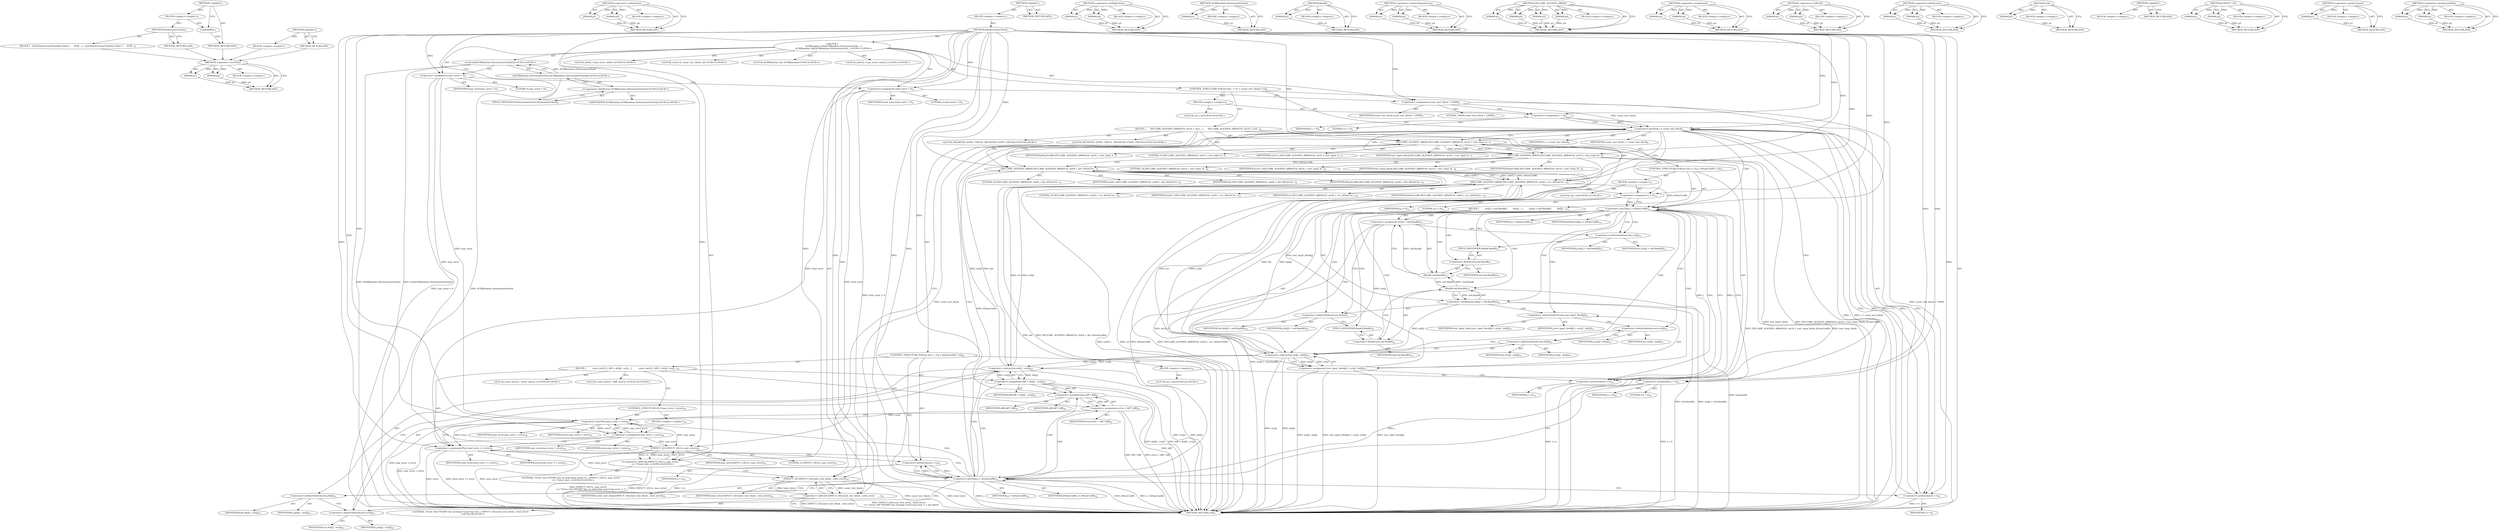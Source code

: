 digraph "&lt;global&gt;" {
vulnerable_199 [label=<(METHOD,&lt;operator&gt;.lessThan)>];
vulnerable_200 [label=<(PARAM,p1)>];
vulnerable_201 [label=<(PARAM,p2)>];
vulnerable_202 [label=<(BLOCK,&lt;empty&gt;,&lt;empty&gt;)>];
vulnerable_203 [label=<(METHOD_RETURN,ANY)>];
vulnerable_224 [label=<(METHOD,&lt;operator&gt;.subtraction)>];
vulnerable_225 [label=<(PARAM,p1)>];
vulnerable_226 [label=<(PARAM,p2)>];
vulnerable_227 [label=<(BLOCK,&lt;empty&gt;,&lt;empty&gt;)>];
vulnerable_228 [label=<(METHOD_RETURN,ANY)>];
vulnerable_6 [label=<(METHOD,&lt;global&gt;)<SUB>1</SUB>>];
vulnerable_7 [label=<(BLOCK,&lt;empty&gt;,&lt;empty&gt;)<SUB>1</SUB>>];
vulnerable_8 [label=<(METHOD,RunAccuracyCheck)<SUB>1</SUB>>];
vulnerable_9 [label="<(BLOCK,{
     ACMRandom rnd(ACMRandom::DeterministicSe...,{
     ACMRandom rnd(ACMRandom::DeterministicSe...)<SUB>1</SUB>>"];
vulnerable_10 [label="<(LOCAL,ACMRandom rnd: ACMRandom)<SUB>2</SUB>>"];
vulnerable_11 [label="<(rnd,rnd(ACMRandom::DeterministicSeed()))<SUB>2</SUB>>"];
vulnerable_12 [label="<(ACMRandom.DeterministicSeed,ACMRandom::DeterministicSeed())<SUB>2</SUB>>"];
vulnerable_13 [label="<(&lt;operator&gt;.fieldAccess,ACMRandom::DeterministicSeed)<SUB>2</SUB>>"];
vulnerable_14 [label="<(IDENTIFIER,ACMRandom,ACMRandom::DeterministicSeed())<SUB>2</SUB>>"];
vulnerable_15 [label=<(FIELD_IDENTIFIER,DeterministicSeed,DeterministicSeed)<SUB>2</SUB>>];
vulnerable_16 [label="<(LOCAL,uint32_t max_error: uint32_t)<SUB>3</SUB>>"];
vulnerable_17 [label=<(&lt;operator&gt;.assignment,max_error = 0)<SUB>3</SUB>>];
vulnerable_18 [label=<(IDENTIFIER,max_error,max_error = 0)<SUB>3</SUB>>];
vulnerable_19 [label=<(LITERAL,0,max_error = 0)<SUB>3</SUB>>];
vulnerable_20 [label="<(LOCAL,int64_t total_error: int64_t)<SUB>4</SUB>>"];
vulnerable_21 [label=<(&lt;operator&gt;.assignment,total_error = 0)<SUB>4</SUB>>];
vulnerable_22 [label=<(IDENTIFIER,total_error,total_error = 0)<SUB>4</SUB>>];
vulnerable_23 [label=<(LITERAL,0,total_error = 0)<SUB>4</SUB>>];
vulnerable_24 [label="<(LOCAL,const int count_test_block: int)<SUB>5</SUB>>"];
vulnerable_25 [label=<(&lt;operator&gt;.assignment,count_test_block = 10000)<SUB>5</SUB>>];
vulnerable_26 [label=<(IDENTIFIER,count_test_block,count_test_block = 10000)<SUB>5</SUB>>];
vulnerable_27 [label=<(LITERAL,10000,count_test_block = 10000)<SUB>5</SUB>>];
vulnerable_28 [label=<(CONTROL_STRUCTURE,FOR,for (int i = 0;i &lt; count_test_block;++i))<SUB>6</SUB>>];
vulnerable_29 [label=<(BLOCK,&lt;empty&gt;,&lt;empty&gt;)<SUB>6</SUB>>];
vulnerable_30 [label="<(LOCAL,int i: int)<SUB>6</SUB>>"];
vulnerable_31 [label=<(&lt;operator&gt;.assignment,i = 0)<SUB>6</SUB>>];
vulnerable_32 [label=<(IDENTIFIER,i,i = 0)<SUB>6</SUB>>];
vulnerable_33 [label=<(LITERAL,0,i = 0)<SUB>6</SUB>>];
vulnerable_34 [label=<(&lt;operator&gt;.lessThan,i &lt; count_test_block)<SUB>6</SUB>>];
vulnerable_35 [label=<(IDENTIFIER,i,i &lt; count_test_block)<SUB>6</SUB>>];
vulnerable_36 [label=<(IDENTIFIER,count_test_block,i &lt; count_test_block)<SUB>6</SUB>>];
vulnerable_37 [label=<(&lt;operator&gt;.preIncrement,++i)<SUB>6</SUB>>];
vulnerable_38 [label=<(IDENTIFIER,i,++i)<SUB>6</SUB>>];
vulnerable_39 [label=<(BLOCK,{
      DECLARE_ALIGNED_ARRAY(16, int16_t, test...,{
      DECLARE_ALIGNED_ARRAY(16, int16_t, test...)<SUB>6</SUB>>];
vulnerable_40 [label=<(DECLARE_ALIGNED_ARRAY,DECLARE_ALIGNED_ARRAY(16, int16_t, test_input_b...)<SUB>7</SUB>>];
vulnerable_41 [label=<(LITERAL,16,DECLARE_ALIGNED_ARRAY(16, int16_t, test_input_b...)<SUB>7</SUB>>];
vulnerable_42 [label=<(IDENTIFIER,int16_t,DECLARE_ALIGNED_ARRAY(16, int16_t, test_input_b...)<SUB>7</SUB>>];
vulnerable_43 [label=<(IDENTIFIER,test_input_block,DECLARE_ALIGNED_ARRAY(16, int16_t, test_input_b...)<SUB>7</SUB>>];
vulnerable_44 [label=<(IDENTIFIER,kNumCoeffs,DECLARE_ALIGNED_ARRAY(16, int16_t, test_input_b...)<SUB>7</SUB>>];
vulnerable_45 [label=<(DECLARE_ALIGNED_ARRAY,DECLARE_ALIGNED_ARRAY(16, int16_t, test_temp_bl...)<SUB>8</SUB>>];
vulnerable_46 [label=<(LITERAL,16,DECLARE_ALIGNED_ARRAY(16, int16_t, test_temp_bl...)<SUB>8</SUB>>];
vulnerable_47 [label=<(IDENTIFIER,int16_t,DECLARE_ALIGNED_ARRAY(16, int16_t, test_temp_bl...)<SUB>8</SUB>>];
vulnerable_48 [label=<(IDENTIFIER,test_temp_block,DECLARE_ALIGNED_ARRAY(16, int16_t, test_temp_bl...)<SUB>8</SUB>>];
vulnerable_49 [label=<(IDENTIFIER,kNumCoeffs,DECLARE_ALIGNED_ARRAY(16, int16_t, test_temp_bl...)<SUB>8</SUB>>];
vulnerable_50 [label=<(DECLARE_ALIGNED_ARRAY,DECLARE_ALIGNED_ARRAY(16, uint8_t, dst, kNumCoe...)<SUB>9</SUB>>];
vulnerable_51 [label=<(LITERAL,16,DECLARE_ALIGNED_ARRAY(16, uint8_t, dst, kNumCoe...)<SUB>9</SUB>>];
vulnerable_52 [label=<(IDENTIFIER,uint8_t,DECLARE_ALIGNED_ARRAY(16, uint8_t, dst, kNumCoe...)<SUB>9</SUB>>];
vulnerable_53 [label=<(IDENTIFIER,dst,DECLARE_ALIGNED_ARRAY(16, uint8_t, dst, kNumCoe...)<SUB>9</SUB>>];
vulnerable_54 [label=<(IDENTIFIER,kNumCoeffs,DECLARE_ALIGNED_ARRAY(16, uint8_t, dst, kNumCoe...)<SUB>9</SUB>>];
vulnerable_55 [label=<(DECLARE_ALIGNED_ARRAY,DECLARE_ALIGNED_ARRAY(16, uint8_t, src, kNumCoe...)<SUB>10</SUB>>];
vulnerable_56 [label=<(LITERAL,16,DECLARE_ALIGNED_ARRAY(16, uint8_t, src, kNumCoe...)<SUB>10</SUB>>];
vulnerable_57 [label=<(IDENTIFIER,uint8_t,DECLARE_ALIGNED_ARRAY(16, uint8_t, src, kNumCoe...)<SUB>10</SUB>>];
vulnerable_58 [label=<(IDENTIFIER,src,DECLARE_ALIGNED_ARRAY(16, uint8_t, src, kNumCoe...)<SUB>10</SUB>>];
vulnerable_59 [label=<(IDENTIFIER,kNumCoeffs,DECLARE_ALIGNED_ARRAY(16, uint8_t, src, kNumCoe...)<SUB>10</SUB>>];
vulnerable_60 [label=<(CONTROL_STRUCTURE,FOR,for (int j = 0;j &lt; kNumCoeffs;++j))<SUB>12</SUB>>];
vulnerable_61 [label=<(BLOCK,&lt;empty&gt;,&lt;empty&gt;)<SUB>12</SUB>>];
vulnerable_62 [label="<(LOCAL,int j: int)<SUB>12</SUB>>"];
vulnerable_63 [label=<(&lt;operator&gt;.assignment,j = 0)<SUB>12</SUB>>];
vulnerable_64 [label=<(IDENTIFIER,j,j = 0)<SUB>12</SUB>>];
vulnerable_65 [label=<(LITERAL,0,j = 0)<SUB>12</SUB>>];
vulnerable_66 [label=<(&lt;operator&gt;.lessThan,j &lt; kNumCoeffs)<SUB>12</SUB>>];
vulnerable_67 [label=<(IDENTIFIER,j,j &lt; kNumCoeffs)<SUB>12</SUB>>];
vulnerable_68 [label=<(IDENTIFIER,kNumCoeffs,j &lt; kNumCoeffs)<SUB>12</SUB>>];
vulnerable_69 [label=<(&lt;operator&gt;.preIncrement,++j)<SUB>12</SUB>>];
vulnerable_70 [label=<(IDENTIFIER,j,++j)<SUB>12</SUB>>];
vulnerable_71 [label=<(BLOCK,{
        src[j] = rnd.Rand8();
        dst[j] ...,{
        src[j] = rnd.Rand8();
        dst[j] ...)<SUB>12</SUB>>];
vulnerable_72 [label=<(&lt;operator&gt;.assignment,src[j] = rnd.Rand8())<SUB>13</SUB>>];
vulnerable_73 [label=<(&lt;operator&gt;.indirectIndexAccess,src[j])<SUB>13</SUB>>];
vulnerable_74 [label=<(IDENTIFIER,src,src[j] = rnd.Rand8())<SUB>13</SUB>>];
vulnerable_75 [label=<(IDENTIFIER,j,src[j] = rnd.Rand8())<SUB>13</SUB>>];
vulnerable_76 [label=<(Rand8,rnd.Rand8())<SUB>13</SUB>>];
vulnerable_77 [label=<(&lt;operator&gt;.fieldAccess,rnd.Rand8)<SUB>13</SUB>>];
vulnerable_78 [label=<(IDENTIFIER,rnd,rnd.Rand8())<SUB>13</SUB>>];
vulnerable_79 [label=<(FIELD_IDENTIFIER,Rand8,Rand8)<SUB>13</SUB>>];
vulnerable_80 [label=<(&lt;operator&gt;.assignment,dst[j] = rnd.Rand8())<SUB>14</SUB>>];
vulnerable_81 [label=<(&lt;operator&gt;.indirectIndexAccess,dst[j])<SUB>14</SUB>>];
vulnerable_82 [label=<(IDENTIFIER,dst,dst[j] = rnd.Rand8())<SUB>14</SUB>>];
vulnerable_83 [label=<(IDENTIFIER,j,dst[j] = rnd.Rand8())<SUB>14</SUB>>];
vulnerable_84 [label=<(Rand8,rnd.Rand8())<SUB>14</SUB>>];
vulnerable_85 [label=<(&lt;operator&gt;.fieldAccess,rnd.Rand8)<SUB>14</SUB>>];
vulnerable_86 [label=<(IDENTIFIER,rnd,rnd.Rand8())<SUB>14</SUB>>];
vulnerable_87 [label=<(FIELD_IDENTIFIER,Rand8,Rand8)<SUB>14</SUB>>];
vulnerable_88 [label=<(&lt;operator&gt;.assignment,test_input_block[j] = src[j] - dst[j])<SUB>15</SUB>>];
vulnerable_89 [label=<(&lt;operator&gt;.indirectIndexAccess,test_input_block[j])<SUB>15</SUB>>];
vulnerable_90 [label=<(IDENTIFIER,test_input_block,test_input_block[j] = src[j] - dst[j])<SUB>15</SUB>>];
vulnerable_91 [label=<(IDENTIFIER,j,test_input_block[j] = src[j] - dst[j])<SUB>15</SUB>>];
vulnerable_92 [label=<(&lt;operator&gt;.subtraction,src[j] - dst[j])<SUB>15</SUB>>];
vulnerable_93 [label=<(&lt;operator&gt;.indirectIndexAccess,src[j])<SUB>15</SUB>>];
vulnerable_94 [label=<(IDENTIFIER,src,src[j] - dst[j])<SUB>15</SUB>>];
vulnerable_95 [label=<(IDENTIFIER,j,src[j] - dst[j])<SUB>15</SUB>>];
vulnerable_96 [label=<(&lt;operator&gt;.indirectIndexAccess,dst[j])<SUB>15</SUB>>];
vulnerable_97 [label=<(IDENTIFIER,dst,src[j] - dst[j])<SUB>15</SUB>>];
vulnerable_98 [label=<(IDENTIFIER,j,src[j] - dst[j])<SUB>15</SUB>>];
vulnerable_99 [label="<(LOCAL,REGISTER_STATE_CHECK : REGISTER_STATE_CHECK)<SUB>18</SUB>>"];
vulnerable_100 [label="<(LOCAL,REGISTER_STATE_CHECK : REGISTER_STATE_CHECK)<SUB>20</SUB>>"];
vulnerable_101 [label=<(CONTROL_STRUCTURE,FOR,for (int j = 0;j &lt; kNumCoeffs;++j))<SUB>22</SUB>>];
vulnerable_102 [label=<(BLOCK,&lt;empty&gt;,&lt;empty&gt;)<SUB>22</SUB>>];
vulnerable_103 [label="<(LOCAL,int j: int)<SUB>22</SUB>>"];
vulnerable_104 [label=<(&lt;operator&gt;.assignment,j = 0)<SUB>22</SUB>>];
vulnerable_105 [label=<(IDENTIFIER,j,j = 0)<SUB>22</SUB>>];
vulnerable_106 [label=<(LITERAL,0,j = 0)<SUB>22</SUB>>];
vulnerable_107 [label=<(&lt;operator&gt;.lessThan,j &lt; kNumCoeffs)<SUB>22</SUB>>];
vulnerable_108 [label=<(IDENTIFIER,j,j &lt; kNumCoeffs)<SUB>22</SUB>>];
vulnerable_109 [label=<(IDENTIFIER,kNumCoeffs,j &lt; kNumCoeffs)<SUB>22</SUB>>];
vulnerable_110 [label=<(&lt;operator&gt;.preIncrement,++j)<SUB>22</SUB>>];
vulnerable_111 [label=<(IDENTIFIER,j,++j)<SUB>22</SUB>>];
vulnerable_112 [label=<(BLOCK,{
         const uint32_t diff = dst[j] - src[j...,{
         const uint32_t diff = dst[j] - src[j...)<SUB>22</SUB>>];
vulnerable_113 [label="<(LOCAL,const uint32_t diff: uint32_t)<SUB>23</SUB>>"];
vulnerable_114 [label=<(&lt;operator&gt;.assignment,diff = dst[j] - src[j])<SUB>23</SUB>>];
vulnerable_115 [label=<(IDENTIFIER,diff,diff = dst[j] - src[j])<SUB>23</SUB>>];
vulnerable_116 [label=<(&lt;operator&gt;.subtraction,dst[j] - src[j])<SUB>23</SUB>>];
vulnerable_117 [label=<(&lt;operator&gt;.indirectIndexAccess,dst[j])<SUB>23</SUB>>];
vulnerable_118 [label=<(IDENTIFIER,dst,dst[j] - src[j])<SUB>23</SUB>>];
vulnerable_119 [label=<(IDENTIFIER,j,dst[j] - src[j])<SUB>23</SUB>>];
vulnerable_120 [label=<(&lt;operator&gt;.indirectIndexAccess,src[j])<SUB>23</SUB>>];
vulnerable_121 [label=<(IDENTIFIER,src,dst[j] - src[j])<SUB>23</SUB>>];
vulnerable_122 [label=<(IDENTIFIER,j,dst[j] - src[j])<SUB>23</SUB>>];
vulnerable_123 [label="<(LOCAL,const uint32_t error: uint32_t)<SUB>24</SUB>>"];
vulnerable_124 [label=<(&lt;operator&gt;.assignment,error = diff * diff)<SUB>24</SUB>>];
vulnerable_125 [label=<(IDENTIFIER,error,error = diff * diff)<SUB>24</SUB>>];
vulnerable_126 [label=<(&lt;operator&gt;.multiplication,diff * diff)<SUB>24</SUB>>];
vulnerable_127 [label=<(IDENTIFIER,diff,diff * diff)<SUB>24</SUB>>];
vulnerable_128 [label=<(IDENTIFIER,diff,diff * diff)<SUB>24</SUB>>];
vulnerable_129 [label=<(CONTROL_STRUCTURE,IF,if (max_error &lt; error))<SUB>25</SUB>>];
vulnerable_130 [label=<(&lt;operator&gt;.lessThan,max_error &lt; error)<SUB>25</SUB>>];
vulnerable_131 [label=<(IDENTIFIER,max_error,max_error &lt; error)<SUB>25</SUB>>];
vulnerable_132 [label=<(IDENTIFIER,error,max_error &lt; error)<SUB>25</SUB>>];
vulnerable_133 [label=<(BLOCK,&lt;empty&gt;,&lt;empty&gt;)<SUB>26</SUB>>];
vulnerable_134 [label=<(&lt;operator&gt;.assignment,max_error = error)<SUB>26</SUB>>];
vulnerable_135 [label=<(IDENTIFIER,max_error,max_error = error)<SUB>26</SUB>>];
vulnerable_136 [label=<(IDENTIFIER,error,max_error = error)<SUB>26</SUB>>];
vulnerable_137 [label=<(&lt;operator&gt;.assignmentPlus,total_error += error)<SUB>27</SUB>>];
vulnerable_138 [label=<(IDENTIFIER,total_error,total_error += error)<SUB>27</SUB>>];
vulnerable_139 [label=<(IDENTIFIER,error,total_error += error)<SUB>27</SUB>>];
vulnerable_140 [label="<(&lt;operator&gt;.shiftLeft,EXPECT_GE(1u, max_error)
        &lt;&lt; &quot;Error: 4x4...)<SUB>32</SUB>>"];
vulnerable_141 [label=<(EXPECT_GE,EXPECT_GE(1u, max_error))<SUB>32</SUB>>];
vulnerable_142 [label=<(LITERAL,1u,EXPECT_GE(1u, max_error))<SUB>32</SUB>>];
vulnerable_143 [label=<(IDENTIFIER,max_error,EXPECT_GE(1u, max_error))<SUB>32</SUB>>];
vulnerable_144 [label="<(LITERAL,&quot;Error: 4x4 FHT/IHT has an individual round tri...,EXPECT_GE(1u, max_error)
        &lt;&lt; &quot;Error: 4x4...)<SUB>33</SUB>>"];
vulnerable_145 [label=<(&lt;operator&gt;.shiftLeft,EXPECT_GE(count_test_block , total_error)
     ...)<SUB>35</SUB>>];
vulnerable_146 [label=<(EXPECT_GE,EXPECT_GE(count_test_block , total_error))<SUB>35</SUB>>];
vulnerable_147 [label=<(IDENTIFIER,count_test_block,EXPECT_GE(count_test_block , total_error))<SUB>35</SUB>>];
vulnerable_148 [label=<(IDENTIFIER,total_error,EXPECT_GE(count_test_block , total_error))<SUB>35</SUB>>];
vulnerable_149 [label="<(LITERAL,&quot;Error: 4x4 FHT/IHT has average round trip erro...,EXPECT_GE(count_test_block , total_error)
     ...)<SUB>36</SUB>>"];
vulnerable_150 [label=<(METHOD_RETURN,void)<SUB>1</SUB>>];
vulnerable_152 [label=<(METHOD_RETURN,ANY)<SUB>1</SUB>>];
vulnerable_229 [label=<(METHOD,&lt;operator&gt;.multiplication)>];
vulnerable_230 [label=<(PARAM,p1)>];
vulnerable_231 [label=<(PARAM,p2)>];
vulnerable_232 [label=<(BLOCK,&lt;empty&gt;,&lt;empty&gt;)>];
vulnerable_233 [label=<(METHOD_RETURN,ANY)>];
vulnerable_185 [label=<(METHOD,ACMRandom.DeterministicSeed)>];
vulnerable_186 [label=<(PARAM,p1)>];
vulnerable_187 [label=<(BLOCK,&lt;empty&gt;,&lt;empty&gt;)>];
vulnerable_188 [label=<(METHOD_RETURN,ANY)>];
vulnerable_220 [label=<(METHOD,Rand8)>];
vulnerable_221 [label=<(PARAM,p1)>];
vulnerable_222 [label=<(BLOCK,&lt;empty&gt;,&lt;empty&gt;)>];
vulnerable_223 [label=<(METHOD_RETURN,ANY)>];
vulnerable_215 [label=<(METHOD,&lt;operator&gt;.indirectIndexAccess)>];
vulnerable_216 [label=<(PARAM,p1)>];
vulnerable_217 [label=<(PARAM,p2)>];
vulnerable_218 [label=<(BLOCK,&lt;empty&gt;,&lt;empty&gt;)>];
vulnerable_219 [label=<(METHOD_RETURN,ANY)>];
vulnerable_208 [label=<(METHOD,DECLARE_ALIGNED_ARRAY)>];
vulnerable_209 [label=<(PARAM,p1)>];
vulnerable_210 [label=<(PARAM,p2)>];
vulnerable_211 [label=<(PARAM,p3)>];
vulnerable_212 [label=<(PARAM,p4)>];
vulnerable_213 [label=<(BLOCK,&lt;empty&gt;,&lt;empty&gt;)>];
vulnerable_214 [label=<(METHOD_RETURN,ANY)>];
vulnerable_194 [label=<(METHOD,&lt;operator&gt;.assignment)>];
vulnerable_195 [label=<(PARAM,p1)>];
vulnerable_196 [label=<(PARAM,p2)>];
vulnerable_197 [label=<(BLOCK,&lt;empty&gt;,&lt;empty&gt;)>];
vulnerable_198 [label=<(METHOD_RETURN,ANY)>];
vulnerable_239 [label=<(METHOD,&lt;operator&gt;.shiftLeft)>];
vulnerable_240 [label=<(PARAM,p1)>];
vulnerable_241 [label=<(PARAM,p2)>];
vulnerable_242 [label=<(BLOCK,&lt;empty&gt;,&lt;empty&gt;)>];
vulnerable_243 [label=<(METHOD_RETURN,ANY)>];
vulnerable_189 [label=<(METHOD,&lt;operator&gt;.fieldAccess)>];
vulnerable_190 [label=<(PARAM,p1)>];
vulnerable_191 [label=<(PARAM,p2)>];
vulnerable_192 [label=<(BLOCK,&lt;empty&gt;,&lt;empty&gt;)>];
vulnerable_193 [label=<(METHOD_RETURN,ANY)>];
vulnerable_181 [label=<(METHOD,rnd)>];
vulnerable_182 [label=<(PARAM,p1)>];
vulnerable_183 [label=<(BLOCK,&lt;empty&gt;,&lt;empty&gt;)>];
vulnerable_184 [label=<(METHOD_RETURN,ANY)>];
vulnerable_175 [label=<(METHOD,&lt;global&gt;)<SUB>1</SUB>>];
vulnerable_176 [label=<(BLOCK,&lt;empty&gt;,&lt;empty&gt;)>];
vulnerable_177 [label=<(METHOD_RETURN,ANY)>];
vulnerable_244 [label=<(METHOD,EXPECT_GE)>];
vulnerable_245 [label=<(PARAM,p1)>];
vulnerable_246 [label=<(PARAM,p2)>];
vulnerable_247 [label=<(BLOCK,&lt;empty&gt;,&lt;empty&gt;)>];
vulnerable_248 [label=<(METHOD_RETURN,ANY)>];
vulnerable_204 [label=<(METHOD,&lt;operator&gt;.preIncrement)>];
vulnerable_205 [label=<(PARAM,p1)>];
vulnerable_206 [label=<(BLOCK,&lt;empty&gt;,&lt;empty&gt;)>];
vulnerable_207 [label=<(METHOD_RETURN,ANY)>];
vulnerable_234 [label=<(METHOD,&lt;operator&gt;.assignmentPlus)>];
vulnerable_235 [label=<(PARAM,p1)>];
vulnerable_236 [label=<(PARAM,p2)>];
vulnerable_237 [label=<(BLOCK,&lt;empty&gt;,&lt;empty&gt;)>];
vulnerable_238 [label=<(METHOD_RETURN,ANY)>];
fixed_6 [label=<(METHOD,&lt;global&gt;)<SUB>1</SUB>>];
fixed_7 [label=<(BLOCK,&lt;empty&gt;,&lt;empty&gt;)<SUB>1</SUB>>];
fixed_8 [label=<(METHOD,RunAccuracyCheck)<SUB>1</SUB>>];
fixed_9 [label=<(BLOCK,{
  void RunAccuracyCheck(int limit) {
     ACM...,{
  void RunAccuracyCheck(int limit) {
     ACM...)<SUB>1</SUB>>];
fixed_10 [label=<(METHOD_RETURN,void)<SUB>1</SUB>>];
fixed_12 [label=<(UNKNOWN,,)>];
fixed_13 [label=<(METHOD_RETURN,ANY)<SUB>1</SUB>>];
fixed_20 [label=<(METHOD,&lt;global&gt;)<SUB>1</SUB>>];
fixed_21 [label=<(BLOCK,&lt;empty&gt;,&lt;empty&gt;)>];
fixed_22 [label=<(METHOD_RETURN,ANY)>];
vulnerable_199 -> vulnerable_200  [key=0, label="AST: "];
vulnerable_199 -> vulnerable_200  [key=1, label="DDG: "];
vulnerable_199 -> vulnerable_202  [key=0, label="AST: "];
vulnerable_199 -> vulnerable_201  [key=0, label="AST: "];
vulnerable_199 -> vulnerable_201  [key=1, label="DDG: "];
vulnerable_199 -> vulnerable_203  [key=0, label="AST: "];
vulnerable_199 -> vulnerable_203  [key=1, label="CFG: "];
vulnerable_200 -> vulnerable_203  [key=0, label="DDG: p1"];
vulnerable_201 -> vulnerable_203  [key=0, label="DDG: p2"];
vulnerable_224 -> vulnerable_225  [key=0, label="AST: "];
vulnerable_224 -> vulnerable_225  [key=1, label="DDG: "];
vulnerable_224 -> vulnerable_227  [key=0, label="AST: "];
vulnerable_224 -> vulnerable_226  [key=0, label="AST: "];
vulnerable_224 -> vulnerable_226  [key=1, label="DDG: "];
vulnerable_224 -> vulnerable_228  [key=0, label="AST: "];
vulnerable_224 -> vulnerable_228  [key=1, label="CFG: "];
vulnerable_225 -> vulnerable_228  [key=0, label="DDG: p1"];
vulnerable_226 -> vulnerable_228  [key=0, label="DDG: p2"];
vulnerable_6 -> vulnerable_7  [key=0, label="AST: "];
vulnerable_6 -> vulnerable_152  [key=0, label="AST: "];
vulnerable_6 -> vulnerable_152  [key=1, label="CFG: "];
vulnerable_7 -> vulnerable_8  [key=0, label="AST: "];
vulnerable_8 -> vulnerable_9  [key=0, label="AST: "];
vulnerable_8 -> vulnerable_150  [key=0, label="AST: "];
vulnerable_8 -> vulnerable_15  [key=0, label="CFG: "];
vulnerable_8 -> vulnerable_17  [key=0, label="DDG: "];
vulnerable_8 -> vulnerable_21  [key=0, label="DDG: "];
vulnerable_8 -> vulnerable_25  [key=0, label="DDG: "];
vulnerable_8 -> vulnerable_140  [key=0, label="DDG: "];
vulnerable_8 -> vulnerable_145  [key=0, label="DDG: "];
vulnerable_8 -> vulnerable_31  [key=0, label="DDG: "];
vulnerable_8 -> vulnerable_34  [key=0, label="DDG: "];
vulnerable_8 -> vulnerable_37  [key=0, label="DDG: "];
vulnerable_8 -> vulnerable_141  [key=0, label="DDG: "];
vulnerable_8 -> vulnerable_146  [key=0, label="DDG: "];
vulnerable_8 -> vulnerable_40  [key=0, label="DDG: "];
vulnerable_8 -> vulnerable_45  [key=0, label="DDG: "];
vulnerable_8 -> vulnerable_50  [key=0, label="DDG: "];
vulnerable_8 -> vulnerable_55  [key=0, label="DDG: "];
vulnerable_8 -> vulnerable_63  [key=0, label="DDG: "];
vulnerable_8 -> vulnerable_66  [key=0, label="DDG: "];
vulnerable_8 -> vulnerable_69  [key=0, label="DDG: "];
vulnerable_8 -> vulnerable_104  [key=0, label="DDG: "];
vulnerable_8 -> vulnerable_107  [key=0, label="DDG: "];
vulnerable_8 -> vulnerable_110  [key=0, label="DDG: "];
vulnerable_8 -> vulnerable_137  [key=0, label="DDG: "];
vulnerable_8 -> vulnerable_126  [key=0, label="DDG: "];
vulnerable_8 -> vulnerable_130  [key=0, label="DDG: "];
vulnerable_8 -> vulnerable_134  [key=0, label="DDG: "];
vulnerable_9 -> vulnerable_10  [key=0, label="AST: "];
vulnerable_9 -> vulnerable_11  [key=0, label="AST: "];
vulnerable_9 -> vulnerable_16  [key=0, label="AST: "];
vulnerable_9 -> vulnerable_17  [key=0, label="AST: "];
vulnerable_9 -> vulnerable_20  [key=0, label="AST: "];
vulnerable_9 -> vulnerable_21  [key=0, label="AST: "];
vulnerable_9 -> vulnerable_24  [key=0, label="AST: "];
vulnerable_9 -> vulnerable_25  [key=0, label="AST: "];
vulnerable_9 -> vulnerable_28  [key=0, label="AST: "];
vulnerable_9 -> vulnerable_140  [key=0, label="AST: "];
vulnerable_9 -> vulnerable_145  [key=0, label="AST: "];
vulnerable_11 -> vulnerable_12  [key=0, label="AST: "];
vulnerable_11 -> vulnerable_17  [key=0, label="CFG: "];
vulnerable_11 -> vulnerable_150  [key=0, label="DDG: ACMRandom::DeterministicSeed()"];
vulnerable_11 -> vulnerable_150  [key=1, label="DDG: rnd(ACMRandom::DeterministicSeed())"];
vulnerable_12 -> vulnerable_13  [key=0, label="AST: "];
vulnerable_12 -> vulnerable_11  [key=0, label="CFG: "];
vulnerable_12 -> vulnerable_11  [key=1, label="DDG: ACMRandom::DeterministicSeed"];
vulnerable_12 -> vulnerable_150  [key=0, label="DDG: ACMRandom::DeterministicSeed"];
vulnerable_13 -> vulnerable_14  [key=0, label="AST: "];
vulnerable_13 -> vulnerable_15  [key=0, label="AST: "];
vulnerable_13 -> vulnerable_12  [key=0, label="CFG: "];
vulnerable_15 -> vulnerable_13  [key=0, label="CFG: "];
vulnerable_17 -> vulnerable_18  [key=0, label="AST: "];
vulnerable_17 -> vulnerable_19  [key=0, label="AST: "];
vulnerable_17 -> vulnerable_21  [key=0, label="CFG: "];
vulnerable_17 -> vulnerable_150  [key=0, label="DDG: max_error = 0"];
vulnerable_17 -> vulnerable_141  [key=0, label="DDG: max_error"];
vulnerable_17 -> vulnerable_130  [key=0, label="DDG: max_error"];
vulnerable_21 -> vulnerable_22  [key=0, label="AST: "];
vulnerable_21 -> vulnerable_23  [key=0, label="AST: "];
vulnerable_21 -> vulnerable_25  [key=0, label="CFG: "];
vulnerable_21 -> vulnerable_150  [key=0, label="DDG: total_error = 0"];
vulnerable_21 -> vulnerable_146  [key=0, label="DDG: total_error"];
vulnerable_21 -> vulnerable_137  [key=0, label="DDG: total_error"];
vulnerable_25 -> vulnerable_26  [key=0, label="AST: "];
vulnerable_25 -> vulnerable_27  [key=0, label="AST: "];
vulnerable_25 -> vulnerable_31  [key=0, label="CFG: "];
vulnerable_25 -> vulnerable_150  [key=0, label="DDG: count_test_block = 10000"];
vulnerable_25 -> vulnerable_34  [key=0, label="DDG: count_test_block"];
vulnerable_28 -> vulnerable_29  [key=0, label="AST: "];
vulnerable_28 -> vulnerable_34  [key=0, label="AST: "];
vulnerable_28 -> vulnerable_37  [key=0, label="AST: "];
vulnerable_28 -> vulnerable_39  [key=0, label="AST: "];
vulnerable_29 -> vulnerable_30  [key=0, label="AST: "];
vulnerable_29 -> vulnerable_31  [key=0, label="AST: "];
vulnerable_31 -> vulnerable_32  [key=0, label="AST: "];
vulnerable_31 -> vulnerable_33  [key=0, label="AST: "];
vulnerable_31 -> vulnerable_34  [key=0, label="CFG: "];
vulnerable_31 -> vulnerable_34  [key=1, label="DDG: i"];
vulnerable_31 -> vulnerable_150  [key=0, label="DDG: i = 0"];
vulnerable_34 -> vulnerable_35  [key=0, label="AST: "];
vulnerable_34 -> vulnerable_36  [key=0, label="AST: "];
vulnerable_34 -> vulnerable_40  [key=0, label="CFG: "];
vulnerable_34 -> vulnerable_40  [key=1, label="CDG: "];
vulnerable_34 -> vulnerable_141  [key=0, label="CFG: "];
vulnerable_34 -> vulnerable_150  [key=0, label="DDG: i"];
vulnerable_34 -> vulnerable_150  [key=1, label="DDG: i &lt; count_test_block"];
vulnerable_34 -> vulnerable_37  [key=0, label="DDG: i"];
vulnerable_34 -> vulnerable_37  [key=1, label="CDG: "];
vulnerable_34 -> vulnerable_146  [key=0, label="DDG: count_test_block"];
vulnerable_34 -> vulnerable_107  [key=0, label="CDG: "];
vulnerable_34 -> vulnerable_34  [key=0, label="CDG: "];
vulnerable_34 -> vulnerable_66  [key=0, label="CDG: "];
vulnerable_34 -> vulnerable_104  [key=0, label="CDG: "];
vulnerable_34 -> vulnerable_45  [key=0, label="CDG: "];
vulnerable_34 -> vulnerable_50  [key=0, label="CDG: "];
vulnerable_34 -> vulnerable_63  [key=0, label="CDG: "];
vulnerable_34 -> vulnerable_55  [key=0, label="CDG: "];
vulnerable_37 -> vulnerable_38  [key=0, label="AST: "];
vulnerable_37 -> vulnerable_34  [key=0, label="CFG: "];
vulnerable_37 -> vulnerable_34  [key=1, label="DDG: i"];
vulnerable_37 -> vulnerable_150  [key=0, label="DDG: ++i"];
vulnerable_39 -> vulnerable_40  [key=0, label="AST: "];
vulnerable_39 -> vulnerable_45  [key=0, label="AST: "];
vulnerable_39 -> vulnerable_50  [key=0, label="AST: "];
vulnerable_39 -> vulnerable_55  [key=0, label="AST: "];
vulnerable_39 -> vulnerable_60  [key=0, label="AST: "];
vulnerable_39 -> vulnerable_99  [key=0, label="AST: "];
vulnerable_39 -> vulnerable_100  [key=0, label="AST: "];
vulnerable_39 -> vulnerable_101  [key=0, label="AST: "];
vulnerable_40 -> vulnerable_41  [key=0, label="AST: "];
vulnerable_40 -> vulnerable_42  [key=0, label="AST: "];
vulnerable_40 -> vulnerable_43  [key=0, label="AST: "];
vulnerable_40 -> vulnerable_44  [key=0, label="AST: "];
vulnerable_40 -> vulnerable_45  [key=0, label="CFG: "];
vulnerable_40 -> vulnerable_45  [key=1, label="DDG: int16_t"];
vulnerable_40 -> vulnerable_45  [key=2, label="DDG: kNumCoeffs"];
vulnerable_40 -> vulnerable_150  [key=0, label="DDG: test_input_block"];
vulnerable_40 -> vulnerable_150  [key=1, label="DDG: DECLARE_ALIGNED_ARRAY(16, int16_t, test_input_block, kNumCoeffs)"];
vulnerable_45 -> vulnerable_46  [key=0, label="AST: "];
vulnerable_45 -> vulnerable_47  [key=0, label="AST: "];
vulnerable_45 -> vulnerable_48  [key=0, label="AST: "];
vulnerable_45 -> vulnerable_49  [key=0, label="AST: "];
vulnerable_45 -> vulnerable_50  [key=0, label="CFG: "];
vulnerable_45 -> vulnerable_50  [key=1, label="DDG: kNumCoeffs"];
vulnerable_45 -> vulnerable_150  [key=0, label="DDG: int16_t"];
vulnerable_45 -> vulnerable_150  [key=1, label="DDG: DECLARE_ALIGNED_ARRAY(16, int16_t, test_temp_block, kNumCoeffs)"];
vulnerable_45 -> vulnerable_150  [key=2, label="DDG: test_temp_block"];
vulnerable_45 -> vulnerable_40  [key=0, label="DDG: int16_t"];
vulnerable_50 -> vulnerable_51  [key=0, label="AST: "];
vulnerable_50 -> vulnerable_52  [key=0, label="AST: "];
vulnerable_50 -> vulnerable_53  [key=0, label="AST: "];
vulnerable_50 -> vulnerable_54  [key=0, label="AST: "];
vulnerable_50 -> vulnerable_55  [key=0, label="CFG: "];
vulnerable_50 -> vulnerable_55  [key=1, label="DDG: uint8_t"];
vulnerable_50 -> vulnerable_55  [key=2, label="DDG: kNumCoeffs"];
vulnerable_50 -> vulnerable_150  [key=0, label="DDG: dst"];
vulnerable_50 -> vulnerable_150  [key=1, label="DDG: DECLARE_ALIGNED_ARRAY(16, uint8_t, dst, kNumCoeffs)"];
vulnerable_50 -> vulnerable_92  [key=0, label="DDG: dst"];
vulnerable_50 -> vulnerable_116  [key=0, label="DDG: dst"];
vulnerable_55 -> vulnerable_56  [key=0, label="AST: "];
vulnerable_55 -> vulnerable_57  [key=0, label="AST: "];
vulnerable_55 -> vulnerable_58  [key=0, label="AST: "];
vulnerable_55 -> vulnerable_59  [key=0, label="AST: "];
vulnerable_55 -> vulnerable_63  [key=0, label="CFG: "];
vulnerable_55 -> vulnerable_150  [key=0, label="DDG: uint8_t"];
vulnerable_55 -> vulnerable_150  [key=1, label="DDG: src"];
vulnerable_55 -> vulnerable_150  [key=2, label="DDG: DECLARE_ALIGNED_ARRAY(16, uint8_t, src, kNumCoeffs)"];
vulnerable_55 -> vulnerable_50  [key=0, label="DDG: uint8_t"];
vulnerable_55 -> vulnerable_66  [key=0, label="DDG: kNumCoeffs"];
vulnerable_55 -> vulnerable_92  [key=0, label="DDG: src"];
vulnerable_55 -> vulnerable_116  [key=0, label="DDG: src"];
vulnerable_60 -> vulnerable_61  [key=0, label="AST: "];
vulnerable_60 -> vulnerable_66  [key=0, label="AST: "];
vulnerable_60 -> vulnerable_69  [key=0, label="AST: "];
vulnerable_60 -> vulnerable_71  [key=0, label="AST: "];
vulnerable_61 -> vulnerable_62  [key=0, label="AST: "];
vulnerable_61 -> vulnerable_63  [key=0, label="AST: "];
vulnerable_63 -> vulnerable_64  [key=0, label="AST: "];
vulnerable_63 -> vulnerable_65  [key=0, label="AST: "];
vulnerable_63 -> vulnerable_66  [key=0, label="CFG: "];
vulnerable_63 -> vulnerable_66  [key=1, label="DDG: j"];
vulnerable_66 -> vulnerable_67  [key=0, label="AST: "];
vulnerable_66 -> vulnerable_68  [key=0, label="AST: "];
vulnerable_66 -> vulnerable_73  [key=0, label="CFG: "];
vulnerable_66 -> vulnerable_73  [key=1, label="CDG: "];
vulnerable_66 -> vulnerable_104  [key=0, label="CFG: "];
vulnerable_66 -> vulnerable_69  [key=0, label="DDG: j"];
vulnerable_66 -> vulnerable_69  [key=1, label="CDG: "];
vulnerable_66 -> vulnerable_107  [key=0, label="DDG: kNumCoeffs"];
vulnerable_66 -> vulnerable_96  [key=0, label="CDG: "];
vulnerable_66 -> vulnerable_77  [key=0, label="CDG: "];
vulnerable_66 -> vulnerable_89  [key=0, label="CDG: "];
vulnerable_66 -> vulnerable_66  [key=0, label="CDG: "];
vulnerable_66 -> vulnerable_81  [key=0, label="CDG: "];
vulnerable_66 -> vulnerable_84  [key=0, label="CDG: "];
vulnerable_66 -> vulnerable_85  [key=0, label="CDG: "];
vulnerable_66 -> vulnerable_72  [key=0, label="CDG: "];
vulnerable_66 -> vulnerable_92  [key=0, label="CDG: "];
vulnerable_66 -> vulnerable_76  [key=0, label="CDG: "];
vulnerable_66 -> vulnerable_87  [key=0, label="CDG: "];
vulnerable_66 -> vulnerable_93  [key=0, label="CDG: "];
vulnerable_66 -> vulnerable_79  [key=0, label="CDG: "];
vulnerable_66 -> vulnerable_80  [key=0, label="CDG: "];
vulnerable_66 -> vulnerable_88  [key=0, label="CDG: "];
vulnerable_69 -> vulnerable_70  [key=0, label="AST: "];
vulnerable_69 -> vulnerable_66  [key=0, label="CFG: "];
vulnerable_69 -> vulnerable_66  [key=1, label="DDG: j"];
vulnerable_69 -> vulnerable_150  [key=0, label="DDG: ++j"];
vulnerable_71 -> vulnerable_72  [key=0, label="AST: "];
vulnerable_71 -> vulnerable_80  [key=0, label="AST: "];
vulnerable_71 -> vulnerable_88  [key=0, label="AST: "];
vulnerable_72 -> vulnerable_73  [key=0, label="AST: "];
vulnerable_72 -> vulnerable_76  [key=0, label="AST: "];
vulnerable_72 -> vulnerable_81  [key=0, label="CFG: "];
vulnerable_72 -> vulnerable_150  [key=0, label="DDG: src[j] = rnd.Rand8()"];
vulnerable_72 -> vulnerable_92  [key=0, label="DDG: src[j]"];
vulnerable_73 -> vulnerable_74  [key=0, label="AST: "];
vulnerable_73 -> vulnerable_75  [key=0, label="AST: "];
vulnerable_73 -> vulnerable_79  [key=0, label="CFG: "];
vulnerable_76 -> vulnerable_77  [key=0, label="AST: "];
vulnerable_76 -> vulnerable_72  [key=0, label="CFG: "];
vulnerable_76 -> vulnerable_72  [key=1, label="DDG: rnd.Rand8"];
vulnerable_76 -> vulnerable_84  [key=0, label="DDG: rnd.Rand8"];
vulnerable_77 -> vulnerable_78  [key=0, label="AST: "];
vulnerable_77 -> vulnerable_79  [key=0, label="AST: "];
vulnerable_77 -> vulnerable_76  [key=0, label="CFG: "];
vulnerable_79 -> vulnerable_77  [key=0, label="CFG: "];
vulnerable_80 -> vulnerable_81  [key=0, label="AST: "];
vulnerable_80 -> vulnerable_84  [key=0, label="AST: "];
vulnerable_80 -> vulnerable_89  [key=0, label="CFG: "];
vulnerable_80 -> vulnerable_150  [key=0, label="DDG: rnd.Rand8()"];
vulnerable_80 -> vulnerable_150  [key=1, label="DDG: dst[j] = rnd.Rand8()"];
vulnerable_80 -> vulnerable_92  [key=0, label="DDG: dst[j]"];
vulnerable_81 -> vulnerable_82  [key=0, label="AST: "];
vulnerable_81 -> vulnerable_83  [key=0, label="AST: "];
vulnerable_81 -> vulnerable_87  [key=0, label="CFG: "];
vulnerable_84 -> vulnerable_85  [key=0, label="AST: "];
vulnerable_84 -> vulnerable_80  [key=0, label="CFG: "];
vulnerable_84 -> vulnerable_80  [key=1, label="DDG: rnd.Rand8"];
vulnerable_84 -> vulnerable_150  [key=0, label="DDG: rnd.Rand8"];
vulnerable_84 -> vulnerable_76  [key=0, label="DDG: rnd.Rand8"];
vulnerable_85 -> vulnerable_86  [key=0, label="AST: "];
vulnerable_85 -> vulnerable_87  [key=0, label="AST: "];
vulnerable_85 -> vulnerable_84  [key=0, label="CFG: "];
vulnerable_87 -> vulnerable_85  [key=0, label="CFG: "];
vulnerable_88 -> vulnerable_89  [key=0, label="AST: "];
vulnerable_88 -> vulnerable_92  [key=0, label="AST: "];
vulnerable_88 -> vulnerable_69  [key=0, label="CFG: "];
vulnerable_88 -> vulnerable_150  [key=0, label="DDG: test_input_block[j]"];
vulnerable_88 -> vulnerable_150  [key=1, label="DDG: src[j] - dst[j]"];
vulnerable_88 -> vulnerable_150  [key=2, label="DDG: test_input_block[j] = src[j] - dst[j]"];
vulnerable_88 -> vulnerable_40  [key=0, label="DDG: test_input_block[j]"];
vulnerable_89 -> vulnerable_90  [key=0, label="AST: "];
vulnerable_89 -> vulnerable_91  [key=0, label="AST: "];
vulnerable_89 -> vulnerable_93  [key=0, label="CFG: "];
vulnerable_92 -> vulnerable_93  [key=0, label="AST: "];
vulnerable_92 -> vulnerable_96  [key=0, label="AST: "];
vulnerable_92 -> vulnerable_88  [key=0, label="CFG: "];
vulnerable_92 -> vulnerable_88  [key=1, label="DDG: src[j]"];
vulnerable_92 -> vulnerable_88  [key=2, label="DDG: dst[j]"];
vulnerable_92 -> vulnerable_150  [key=0, label="DDG: src[j]"];
vulnerable_92 -> vulnerable_150  [key=1, label="DDG: dst[j]"];
vulnerable_92 -> vulnerable_50  [key=0, label="DDG: dst[j]"];
vulnerable_92 -> vulnerable_55  [key=0, label="DDG: src[j]"];
vulnerable_92 -> vulnerable_116  [key=0, label="DDG: dst[j]"];
vulnerable_92 -> vulnerable_116  [key=1, label="DDG: src[j]"];
vulnerable_93 -> vulnerable_94  [key=0, label="AST: "];
vulnerable_93 -> vulnerable_95  [key=0, label="AST: "];
vulnerable_93 -> vulnerable_96  [key=0, label="CFG: "];
vulnerable_96 -> vulnerable_97  [key=0, label="AST: "];
vulnerable_96 -> vulnerable_98  [key=0, label="AST: "];
vulnerable_96 -> vulnerable_92  [key=0, label="CFG: "];
vulnerable_101 -> vulnerable_102  [key=0, label="AST: "];
vulnerable_101 -> vulnerable_107  [key=0, label="AST: "];
vulnerable_101 -> vulnerable_110  [key=0, label="AST: "];
vulnerable_101 -> vulnerable_112  [key=0, label="AST: "];
vulnerable_102 -> vulnerable_103  [key=0, label="AST: "];
vulnerable_102 -> vulnerable_104  [key=0, label="AST: "];
vulnerable_104 -> vulnerable_105  [key=0, label="AST: "];
vulnerable_104 -> vulnerable_106  [key=0, label="AST: "];
vulnerable_104 -> vulnerable_107  [key=0, label="CFG: "];
vulnerable_104 -> vulnerable_107  [key=1, label="DDG: j"];
vulnerable_104 -> vulnerable_150  [key=0, label="DDG: j = 0"];
vulnerable_107 -> vulnerable_108  [key=0, label="AST: "];
vulnerable_107 -> vulnerable_109  [key=0, label="AST: "];
vulnerable_107 -> vulnerable_117  [key=0, label="CFG: "];
vulnerable_107 -> vulnerable_117  [key=1, label="CDG: "];
vulnerable_107 -> vulnerable_37  [key=0, label="CFG: "];
vulnerable_107 -> vulnerable_150  [key=0, label="DDG: j"];
vulnerable_107 -> vulnerable_150  [key=1, label="DDG: kNumCoeffs"];
vulnerable_107 -> vulnerable_150  [key=2, label="DDG: j &lt; kNumCoeffs"];
vulnerable_107 -> vulnerable_40  [key=0, label="DDG: kNumCoeffs"];
vulnerable_107 -> vulnerable_110  [key=0, label="DDG: j"];
vulnerable_107 -> vulnerable_110  [key=1, label="CDG: "];
vulnerable_107 -> vulnerable_107  [key=0, label="CDG: "];
vulnerable_107 -> vulnerable_120  [key=0, label="CDG: "];
vulnerable_107 -> vulnerable_116  [key=0, label="CDG: "];
vulnerable_107 -> vulnerable_114  [key=0, label="CDG: "];
vulnerable_107 -> vulnerable_126  [key=0, label="CDG: "];
vulnerable_107 -> vulnerable_137  [key=0, label="CDG: "];
vulnerable_107 -> vulnerable_130  [key=0, label="CDG: "];
vulnerable_107 -> vulnerable_124  [key=0, label="CDG: "];
vulnerable_110 -> vulnerable_111  [key=0, label="AST: "];
vulnerable_110 -> vulnerable_107  [key=0, label="CFG: "];
vulnerable_110 -> vulnerable_107  [key=1, label="DDG: j"];
vulnerable_110 -> vulnerable_150  [key=0, label="DDG: ++j"];
vulnerable_112 -> vulnerable_113  [key=0, label="AST: "];
vulnerable_112 -> vulnerable_114  [key=0, label="AST: "];
vulnerable_112 -> vulnerable_123  [key=0, label="AST: "];
vulnerable_112 -> vulnerable_124  [key=0, label="AST: "];
vulnerable_112 -> vulnerable_129  [key=0, label="AST: "];
vulnerable_112 -> vulnerable_137  [key=0, label="AST: "];
vulnerable_114 -> vulnerable_115  [key=0, label="AST: "];
vulnerable_114 -> vulnerable_116  [key=0, label="AST: "];
vulnerable_114 -> vulnerable_126  [key=0, label="CFG: "];
vulnerable_114 -> vulnerable_126  [key=1, label="DDG: diff"];
vulnerable_114 -> vulnerable_150  [key=0, label="DDG: dst[j] - src[j]"];
vulnerable_114 -> vulnerable_150  [key=1, label="DDG: diff = dst[j] - src[j]"];
vulnerable_116 -> vulnerable_117  [key=0, label="AST: "];
vulnerable_116 -> vulnerable_120  [key=0, label="AST: "];
vulnerable_116 -> vulnerable_114  [key=0, label="CFG: "];
vulnerable_116 -> vulnerable_114  [key=1, label="DDG: dst[j]"];
vulnerable_116 -> vulnerable_114  [key=2, label="DDG: src[j]"];
vulnerable_116 -> vulnerable_150  [key=0, label="DDG: dst[j]"];
vulnerable_116 -> vulnerable_150  [key=1, label="DDG: src[j]"];
vulnerable_116 -> vulnerable_50  [key=0, label="DDG: dst[j]"];
vulnerable_116 -> vulnerable_55  [key=0, label="DDG: src[j]"];
vulnerable_117 -> vulnerable_118  [key=0, label="AST: "];
vulnerable_117 -> vulnerable_119  [key=0, label="AST: "];
vulnerable_117 -> vulnerable_120  [key=0, label="CFG: "];
vulnerable_120 -> vulnerable_121  [key=0, label="AST: "];
vulnerable_120 -> vulnerable_122  [key=0, label="AST: "];
vulnerable_120 -> vulnerable_116  [key=0, label="CFG: "];
vulnerable_124 -> vulnerable_125  [key=0, label="AST: "];
vulnerable_124 -> vulnerable_126  [key=0, label="AST: "];
vulnerable_124 -> vulnerable_130  [key=0, label="CFG: "];
vulnerable_124 -> vulnerable_130  [key=1, label="DDG: error"];
vulnerable_124 -> vulnerable_150  [key=0, label="DDG: diff * diff"];
vulnerable_124 -> vulnerable_150  [key=1, label="DDG: error = diff * diff"];
vulnerable_126 -> vulnerable_127  [key=0, label="AST: "];
vulnerable_126 -> vulnerable_128  [key=0, label="AST: "];
vulnerable_126 -> vulnerable_124  [key=0, label="CFG: "];
vulnerable_126 -> vulnerable_124  [key=1, label="DDG: diff"];
vulnerable_126 -> vulnerable_150  [key=0, label="DDG: diff"];
vulnerable_129 -> vulnerable_130  [key=0, label="AST: "];
vulnerable_129 -> vulnerable_133  [key=0, label="AST: "];
vulnerable_130 -> vulnerable_131  [key=0, label="AST: "];
vulnerable_130 -> vulnerable_132  [key=0, label="AST: "];
vulnerable_130 -> vulnerable_134  [key=0, label="CFG: "];
vulnerable_130 -> vulnerable_134  [key=1, label="DDG: error"];
vulnerable_130 -> vulnerable_134  [key=2, label="CDG: "];
vulnerable_130 -> vulnerable_137  [key=0, label="CFG: "];
vulnerable_130 -> vulnerable_137  [key=1, label="DDG: error"];
vulnerable_130 -> vulnerable_150  [key=0, label="DDG: max_error &lt; error"];
vulnerable_130 -> vulnerable_141  [key=0, label="DDG: max_error"];
vulnerable_133 -> vulnerable_134  [key=0, label="AST: "];
vulnerable_134 -> vulnerable_135  [key=0, label="AST: "];
vulnerable_134 -> vulnerable_136  [key=0, label="AST: "];
vulnerable_134 -> vulnerable_137  [key=0, label="CFG: "];
vulnerable_134 -> vulnerable_150  [key=0, label="DDG: max_error = error"];
vulnerable_134 -> vulnerable_141  [key=0, label="DDG: max_error"];
vulnerable_134 -> vulnerable_130  [key=0, label="DDG: max_error"];
vulnerable_137 -> vulnerable_138  [key=0, label="AST: "];
vulnerable_137 -> vulnerable_139  [key=0, label="AST: "];
vulnerable_137 -> vulnerable_110  [key=0, label="CFG: "];
vulnerable_137 -> vulnerable_150  [key=0, label="DDG: error"];
vulnerable_137 -> vulnerable_150  [key=1, label="DDG: total_error += error"];
vulnerable_137 -> vulnerable_146  [key=0, label="DDG: total_error"];
vulnerable_140 -> vulnerable_141  [key=0, label="AST: "];
vulnerable_140 -> vulnerable_144  [key=0, label="AST: "];
vulnerable_140 -> vulnerable_146  [key=0, label="CFG: "];
vulnerable_140 -> vulnerable_150  [key=0, label="DDG: EXPECT_GE(1u, max_error)"];
vulnerable_140 -> vulnerable_150  [key=1, label="DDG: EXPECT_GE(1u, max_error)
        &lt;&lt; &quot;Error: 4x4 FHT/IHT has an individual round trip error &gt; 1&quot;"];
vulnerable_141 -> vulnerable_142  [key=0, label="AST: "];
vulnerable_141 -> vulnerable_143  [key=0, label="AST: "];
vulnerable_141 -> vulnerable_140  [key=0, label="CFG: "];
vulnerable_141 -> vulnerable_140  [key=1, label="DDG: 1u"];
vulnerable_141 -> vulnerable_140  [key=2, label="DDG: max_error"];
vulnerable_141 -> vulnerable_150  [key=0, label="DDG: max_error"];
vulnerable_145 -> vulnerable_146  [key=0, label="AST: "];
vulnerable_145 -> vulnerable_149  [key=0, label="AST: "];
vulnerable_145 -> vulnerable_150  [key=0, label="CFG: "];
vulnerable_145 -> vulnerable_150  [key=1, label="DDG: EXPECT_GE(count_test_block , total_error)"];
vulnerable_145 -> vulnerable_150  [key=2, label="DDG: EXPECT_GE(count_test_block , total_error)
        &lt;&lt; &quot;Error: 4x4 FHT/IHT has average round trip error &gt; 1 per block&quot;"];
vulnerable_146 -> vulnerable_147  [key=0, label="AST: "];
vulnerable_146 -> vulnerable_148  [key=0, label="AST: "];
vulnerable_146 -> vulnerable_145  [key=0, label="CFG: "];
vulnerable_146 -> vulnerable_145  [key=1, label="DDG: count_test_block"];
vulnerable_146 -> vulnerable_145  [key=2, label="DDG: total_error"];
vulnerable_146 -> vulnerable_150  [key=0, label="DDG: count_test_block"];
vulnerable_146 -> vulnerable_150  [key=1, label="DDG: total_error"];
vulnerable_229 -> vulnerable_230  [key=0, label="AST: "];
vulnerable_229 -> vulnerable_230  [key=1, label="DDG: "];
vulnerable_229 -> vulnerable_232  [key=0, label="AST: "];
vulnerable_229 -> vulnerable_231  [key=0, label="AST: "];
vulnerable_229 -> vulnerable_231  [key=1, label="DDG: "];
vulnerable_229 -> vulnerable_233  [key=0, label="AST: "];
vulnerable_229 -> vulnerable_233  [key=1, label="CFG: "];
vulnerable_230 -> vulnerable_233  [key=0, label="DDG: p1"];
vulnerable_231 -> vulnerable_233  [key=0, label="DDG: p2"];
vulnerable_185 -> vulnerable_186  [key=0, label="AST: "];
vulnerable_185 -> vulnerable_186  [key=1, label="DDG: "];
vulnerable_185 -> vulnerable_187  [key=0, label="AST: "];
vulnerable_185 -> vulnerable_188  [key=0, label="AST: "];
vulnerable_185 -> vulnerable_188  [key=1, label="CFG: "];
vulnerable_186 -> vulnerable_188  [key=0, label="DDG: p1"];
vulnerable_220 -> vulnerable_221  [key=0, label="AST: "];
vulnerable_220 -> vulnerable_221  [key=1, label="DDG: "];
vulnerable_220 -> vulnerable_222  [key=0, label="AST: "];
vulnerable_220 -> vulnerable_223  [key=0, label="AST: "];
vulnerable_220 -> vulnerable_223  [key=1, label="CFG: "];
vulnerable_221 -> vulnerable_223  [key=0, label="DDG: p1"];
vulnerable_215 -> vulnerable_216  [key=0, label="AST: "];
vulnerable_215 -> vulnerable_216  [key=1, label="DDG: "];
vulnerable_215 -> vulnerable_218  [key=0, label="AST: "];
vulnerable_215 -> vulnerable_217  [key=0, label="AST: "];
vulnerable_215 -> vulnerable_217  [key=1, label="DDG: "];
vulnerable_215 -> vulnerable_219  [key=0, label="AST: "];
vulnerable_215 -> vulnerable_219  [key=1, label="CFG: "];
vulnerable_216 -> vulnerable_219  [key=0, label="DDG: p1"];
vulnerable_217 -> vulnerable_219  [key=0, label="DDG: p2"];
vulnerable_208 -> vulnerable_209  [key=0, label="AST: "];
vulnerable_208 -> vulnerable_209  [key=1, label="DDG: "];
vulnerable_208 -> vulnerable_213  [key=0, label="AST: "];
vulnerable_208 -> vulnerable_210  [key=0, label="AST: "];
vulnerable_208 -> vulnerable_210  [key=1, label="DDG: "];
vulnerable_208 -> vulnerable_214  [key=0, label="AST: "];
vulnerable_208 -> vulnerable_214  [key=1, label="CFG: "];
vulnerable_208 -> vulnerable_211  [key=0, label="AST: "];
vulnerable_208 -> vulnerable_211  [key=1, label="DDG: "];
vulnerable_208 -> vulnerable_212  [key=0, label="AST: "];
vulnerable_208 -> vulnerable_212  [key=1, label="DDG: "];
vulnerable_209 -> vulnerable_214  [key=0, label="DDG: p1"];
vulnerable_210 -> vulnerable_214  [key=0, label="DDG: p2"];
vulnerable_211 -> vulnerable_214  [key=0, label="DDG: p3"];
vulnerable_212 -> vulnerable_214  [key=0, label="DDG: p4"];
vulnerable_194 -> vulnerable_195  [key=0, label="AST: "];
vulnerable_194 -> vulnerable_195  [key=1, label="DDG: "];
vulnerable_194 -> vulnerable_197  [key=0, label="AST: "];
vulnerable_194 -> vulnerable_196  [key=0, label="AST: "];
vulnerable_194 -> vulnerable_196  [key=1, label="DDG: "];
vulnerable_194 -> vulnerable_198  [key=0, label="AST: "];
vulnerable_194 -> vulnerable_198  [key=1, label="CFG: "];
vulnerable_195 -> vulnerable_198  [key=0, label="DDG: p1"];
vulnerable_196 -> vulnerable_198  [key=0, label="DDG: p2"];
vulnerable_239 -> vulnerable_240  [key=0, label="AST: "];
vulnerable_239 -> vulnerable_240  [key=1, label="DDG: "];
vulnerable_239 -> vulnerable_242  [key=0, label="AST: "];
vulnerable_239 -> vulnerable_241  [key=0, label="AST: "];
vulnerable_239 -> vulnerable_241  [key=1, label="DDG: "];
vulnerable_239 -> vulnerable_243  [key=0, label="AST: "];
vulnerable_239 -> vulnerable_243  [key=1, label="CFG: "];
vulnerable_240 -> vulnerable_243  [key=0, label="DDG: p1"];
vulnerable_241 -> vulnerable_243  [key=0, label="DDG: p2"];
vulnerable_189 -> vulnerable_190  [key=0, label="AST: "];
vulnerable_189 -> vulnerable_190  [key=1, label="DDG: "];
vulnerable_189 -> vulnerable_192  [key=0, label="AST: "];
vulnerable_189 -> vulnerable_191  [key=0, label="AST: "];
vulnerable_189 -> vulnerable_191  [key=1, label="DDG: "];
vulnerable_189 -> vulnerable_193  [key=0, label="AST: "];
vulnerable_189 -> vulnerable_193  [key=1, label="CFG: "];
vulnerable_190 -> vulnerable_193  [key=0, label="DDG: p1"];
vulnerable_191 -> vulnerable_193  [key=0, label="DDG: p2"];
vulnerable_181 -> vulnerable_182  [key=0, label="AST: "];
vulnerable_181 -> vulnerable_182  [key=1, label="DDG: "];
vulnerable_181 -> vulnerable_183  [key=0, label="AST: "];
vulnerable_181 -> vulnerable_184  [key=0, label="AST: "];
vulnerable_181 -> vulnerable_184  [key=1, label="CFG: "];
vulnerable_182 -> vulnerable_184  [key=0, label="DDG: p1"];
vulnerable_175 -> vulnerable_176  [key=0, label="AST: "];
vulnerable_175 -> vulnerable_177  [key=0, label="AST: "];
vulnerable_175 -> vulnerable_177  [key=1, label="CFG: "];
vulnerable_244 -> vulnerable_245  [key=0, label="AST: "];
vulnerable_244 -> vulnerable_245  [key=1, label="DDG: "];
vulnerable_244 -> vulnerable_247  [key=0, label="AST: "];
vulnerable_244 -> vulnerable_246  [key=0, label="AST: "];
vulnerable_244 -> vulnerable_246  [key=1, label="DDG: "];
vulnerable_244 -> vulnerable_248  [key=0, label="AST: "];
vulnerable_244 -> vulnerable_248  [key=1, label="CFG: "];
vulnerable_245 -> vulnerable_248  [key=0, label="DDG: p1"];
vulnerable_246 -> vulnerable_248  [key=0, label="DDG: p2"];
vulnerable_204 -> vulnerable_205  [key=0, label="AST: "];
vulnerable_204 -> vulnerable_205  [key=1, label="DDG: "];
vulnerable_204 -> vulnerable_206  [key=0, label="AST: "];
vulnerable_204 -> vulnerable_207  [key=0, label="AST: "];
vulnerable_204 -> vulnerable_207  [key=1, label="CFG: "];
vulnerable_205 -> vulnerable_207  [key=0, label="DDG: p1"];
vulnerable_234 -> vulnerable_235  [key=0, label="AST: "];
vulnerable_234 -> vulnerable_235  [key=1, label="DDG: "];
vulnerable_234 -> vulnerable_237  [key=0, label="AST: "];
vulnerable_234 -> vulnerable_236  [key=0, label="AST: "];
vulnerable_234 -> vulnerable_236  [key=1, label="DDG: "];
vulnerable_234 -> vulnerable_238  [key=0, label="AST: "];
vulnerable_234 -> vulnerable_238  [key=1, label="CFG: "];
vulnerable_235 -> vulnerable_238  [key=0, label="DDG: p1"];
vulnerable_236 -> vulnerable_238  [key=0, label="DDG: p2"];
fixed_6 -> fixed_7  [key=0, label="AST: "];
fixed_6 -> fixed_13  [key=0, label="AST: "];
fixed_6 -> fixed_12  [key=0, label="CFG: "];
fixed_7 -> fixed_8  [key=0, label="AST: "];
fixed_7 -> fixed_12  [key=0, label="AST: "];
fixed_8 -> fixed_9  [key=0, label="AST: "];
fixed_8 -> fixed_10  [key=0, label="AST: "];
fixed_8 -> fixed_10  [key=1, label="CFG: "];
fixed_9 -> vulnerable_199  [key=0];
fixed_10 -> vulnerable_199  [key=0];
fixed_12 -> fixed_13  [key=0, label="CFG: "];
fixed_13 -> vulnerable_199  [key=0];
fixed_20 -> fixed_21  [key=0, label="AST: "];
fixed_20 -> fixed_22  [key=0, label="AST: "];
fixed_20 -> fixed_22  [key=1, label="CFG: "];
fixed_21 -> vulnerable_199  [key=0];
fixed_22 -> vulnerable_199  [key=0];
}
